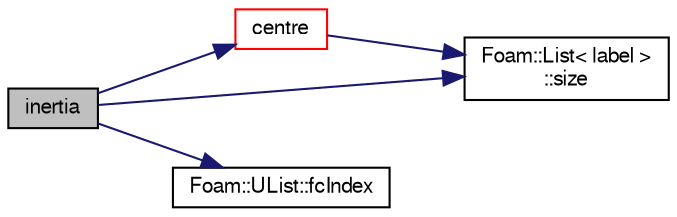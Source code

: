 digraph "inertia"
{
  bgcolor="transparent";
  edge [fontname="FreeSans",fontsize="10",labelfontname="FreeSans",labelfontsize="10"];
  node [fontname="FreeSans",fontsize="10",shape=record];
  rankdir="LR";
  Node481 [label="inertia",height=0.2,width=0.4,color="black", fillcolor="grey75", style="filled", fontcolor="black"];
  Node481 -> Node482 [color="midnightblue",fontsize="10",style="solid",fontname="FreeSans"];
  Node482 [label="centre",height=0.2,width=0.4,color="red",URL="$a27218.html#a87a4cbbb775d06be2c2f27bdab4ddb04",tooltip="Centre point of face. "];
  Node482 -> Node485 [color="midnightblue",fontsize="10",style="solid",fontname="FreeSans"];
  Node485 [label="Foam::List\< label \>\l::size",height=0.2,width=0.4,color="black",URL="$a25694.html#a47b3bf30da1eb3ab8076b5fbe00e0494",tooltip="Return the number of elements in the UList. "];
  Node481 -> Node486 [color="midnightblue",fontsize="10",style="solid",fontname="FreeSans"];
  Node486 [label="Foam::UList::fcIndex",height=0.2,width=0.4,color="black",URL="$a25698.html#a512534dbc231b74b95ff84902c1b2087",tooltip="Return the forward circular index, i.e. the next index. "];
  Node481 -> Node485 [color="midnightblue",fontsize="10",style="solid",fontname="FreeSans"];
}
